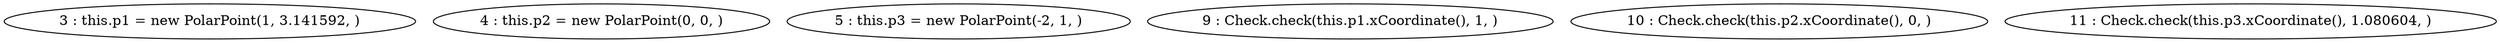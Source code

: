 digraph G {
"3 : this.p1 = new PolarPoint(1, 3.141592, )"
"4 : this.p2 = new PolarPoint(0, 0, )"
"5 : this.p3 = new PolarPoint(-2, 1, )"
"9 : Check.check(this.p1.xCoordinate(), 1, )"
"10 : Check.check(this.p2.xCoordinate(), 0, )"
"11 : Check.check(this.p3.xCoordinate(), 1.080604, )"
}